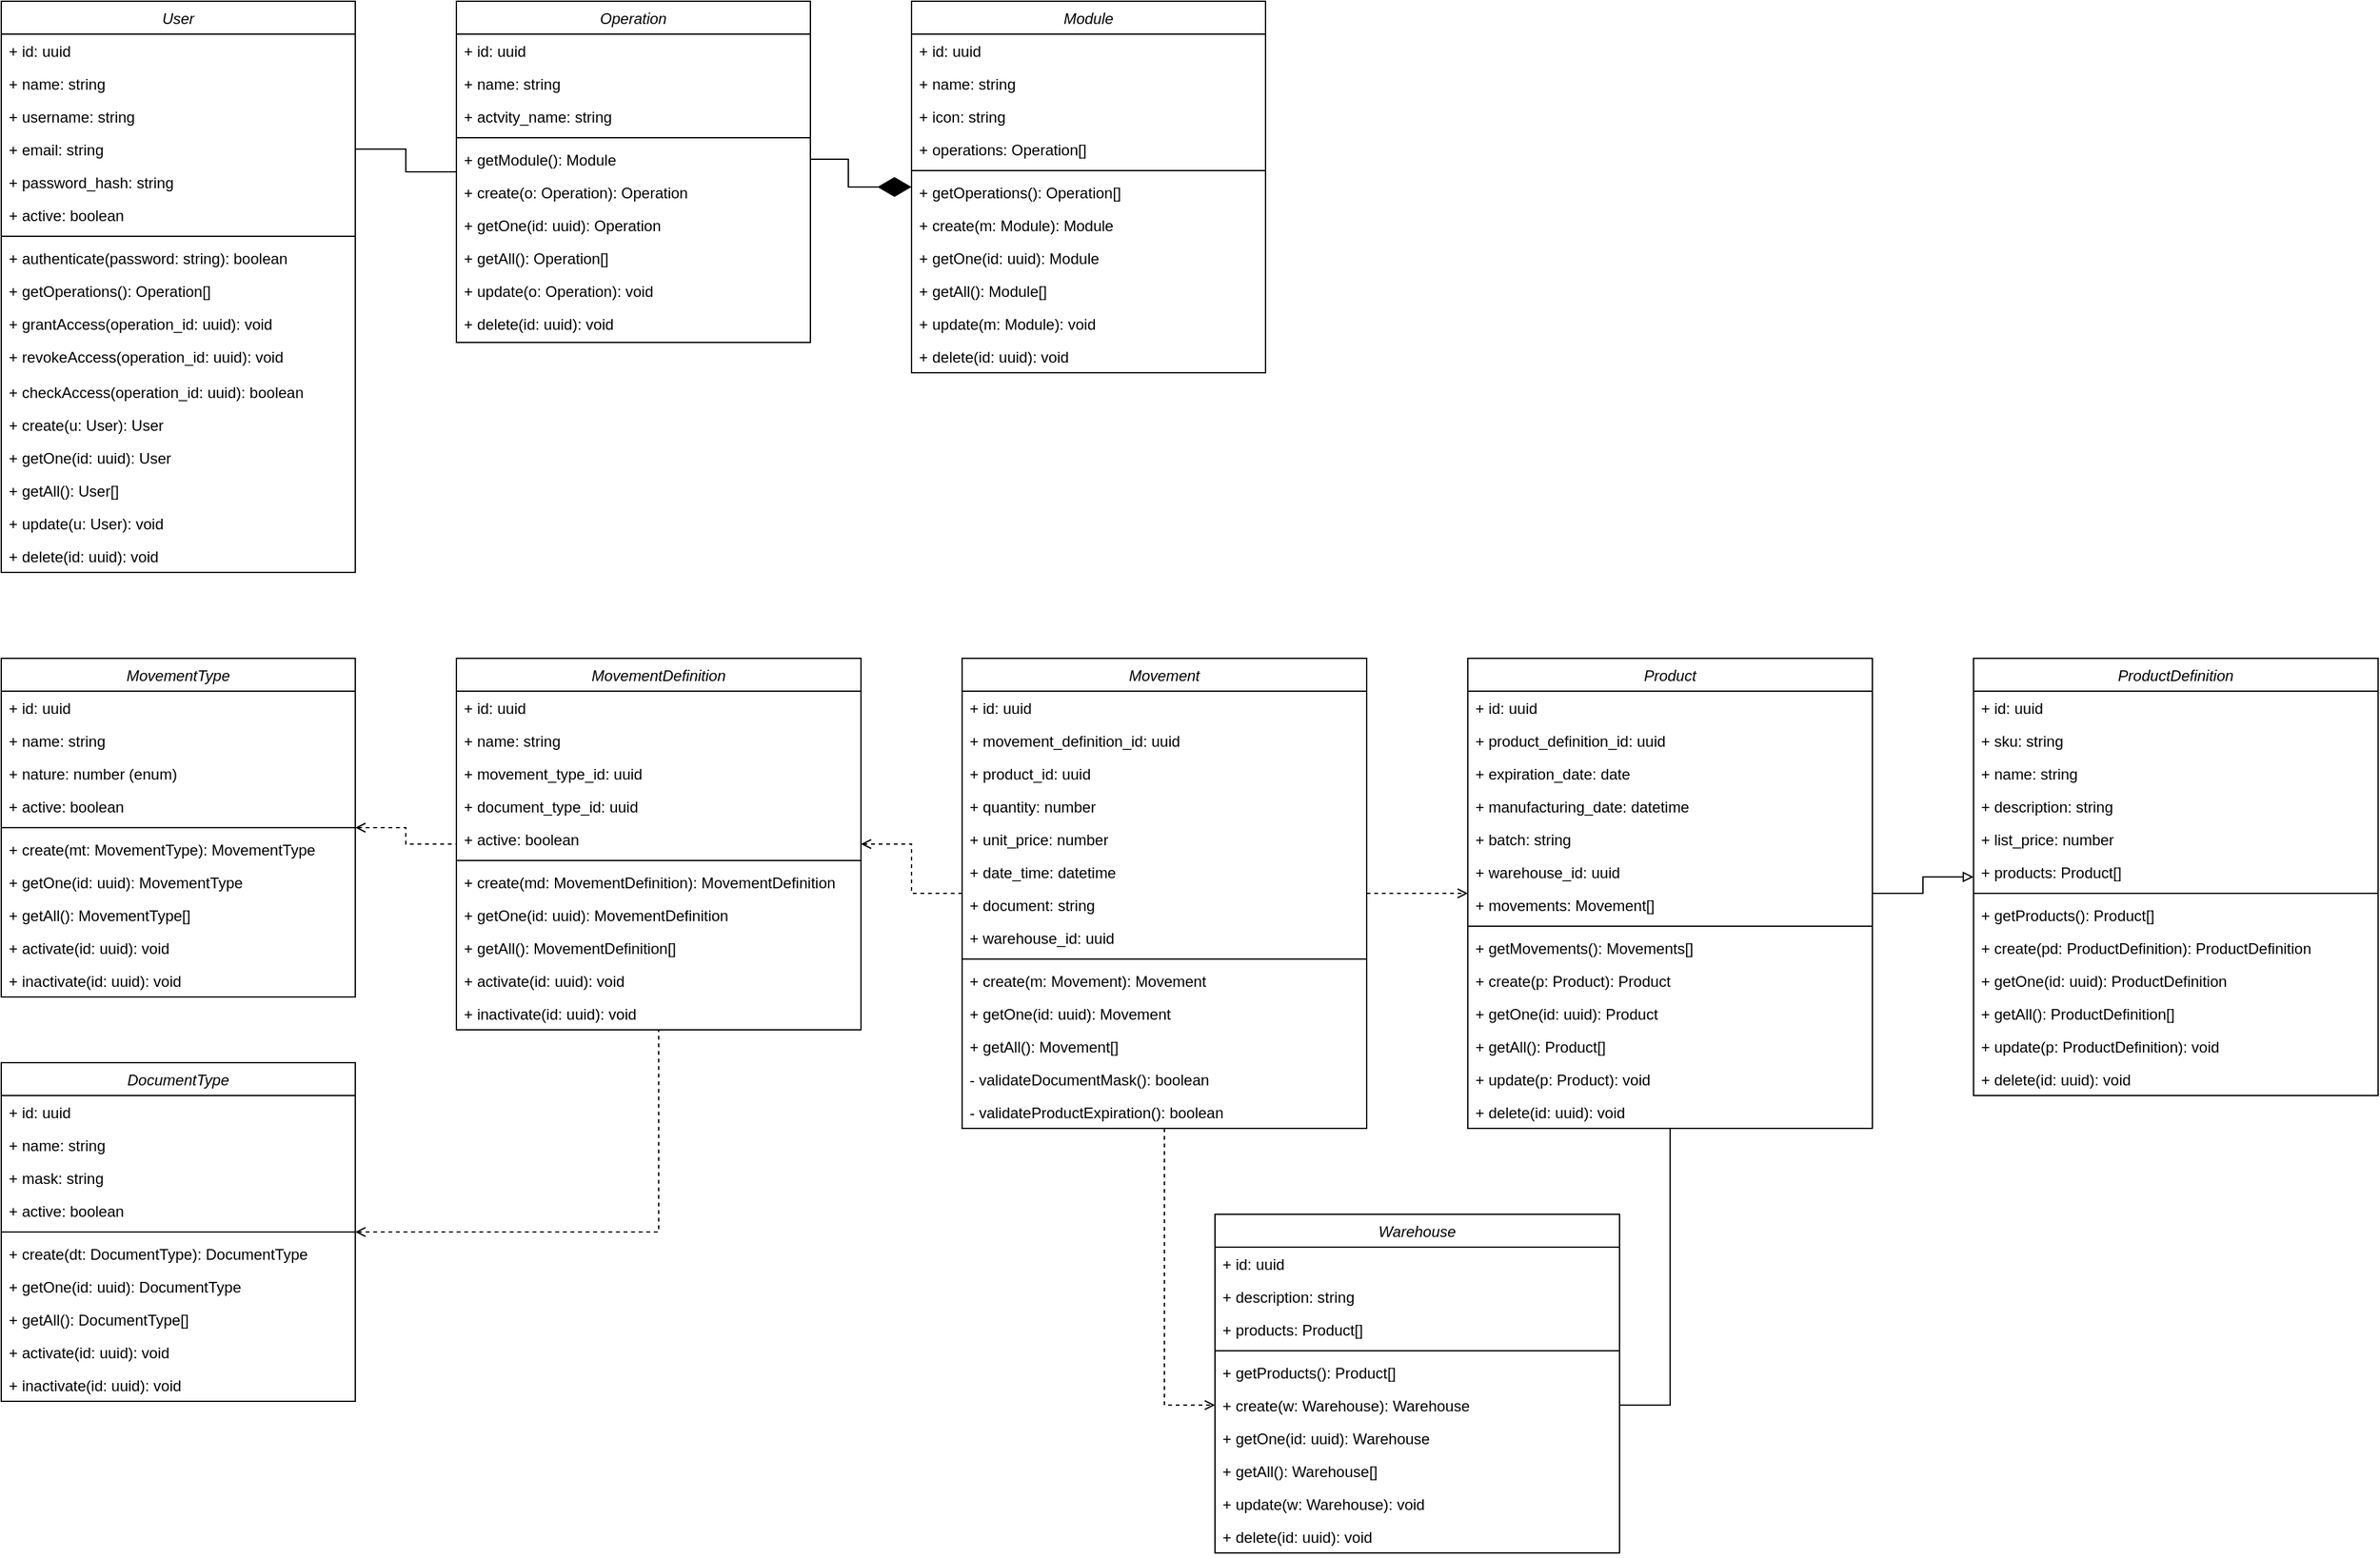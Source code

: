 <mxfile version="16.5.1" type="device"><diagram id="C5RBs43oDa-KdzZeNtuy" name="Page-1"><mxGraphModel dx="2031" dy="1236" grid="1" gridSize="10" guides="1" tooltips="1" connect="1" arrows="1" fold="1" page="1" pageScale="1" pageWidth="827" pageHeight="1169" math="0" shadow="0"><root><mxCell id="WIyWlLk6GJQsqaUBKTNV-0"/><mxCell id="WIyWlLk6GJQsqaUBKTNV-1" parent="WIyWlLk6GJQsqaUBKTNV-0"/><mxCell id="eVnwcQmg8CKStFdobp70-0" value="User" style="swimlane;fontStyle=2;align=center;verticalAlign=top;childLayout=stackLayout;horizontal=1;startSize=26;horizontalStack=0;resizeParent=1;resizeLast=0;collapsible=1;marginBottom=0;rounded=0;shadow=0;strokeWidth=1;" parent="WIyWlLk6GJQsqaUBKTNV-1" vertex="1"><mxGeometry x="40" y="40" width="280" height="452" as="geometry"><mxRectangle x="230" y="140" width="160" height="26" as="alternateBounds"/></mxGeometry></mxCell><mxCell id="eVnwcQmg8CKStFdobp70-1" value="+ id: uuid" style="text;align=left;verticalAlign=top;spacingLeft=4;spacingRight=4;overflow=hidden;rotatable=0;points=[[0,0.5],[1,0.5]];portConstraint=eastwest;" parent="eVnwcQmg8CKStFdobp70-0" vertex="1"><mxGeometry y="26" width="280" height="26" as="geometry"/></mxCell><mxCell id="eVnwcQmg8CKStFdobp70-2" value="+ name: string" style="text;align=left;verticalAlign=top;spacingLeft=4;spacingRight=4;overflow=hidden;rotatable=0;points=[[0,0.5],[1,0.5]];portConstraint=eastwest;rounded=0;shadow=0;html=0;" parent="eVnwcQmg8CKStFdobp70-0" vertex="1"><mxGeometry y="52" width="280" height="26" as="geometry"/></mxCell><mxCell id="eVnwcQmg8CKStFdobp70-3" value="+ username: string" style="text;align=left;verticalAlign=top;spacingLeft=4;spacingRight=4;overflow=hidden;rotatable=0;points=[[0,0.5],[1,0.5]];portConstraint=eastwest;rounded=0;shadow=0;html=0;" parent="eVnwcQmg8CKStFdobp70-0" vertex="1"><mxGeometry y="78" width="280" height="26" as="geometry"/></mxCell><mxCell id="eVnwcQmg8CKStFdobp70-6" value="+ email: string" style="text;align=left;verticalAlign=top;spacingLeft=4;spacingRight=4;overflow=hidden;rotatable=0;points=[[0,0.5],[1,0.5]];portConstraint=eastwest;rounded=0;shadow=0;html=0;" parent="eVnwcQmg8CKStFdobp70-0" vertex="1"><mxGeometry y="104" width="280" height="26" as="geometry"/></mxCell><mxCell id="eVnwcQmg8CKStFdobp70-7" value="+ password_hash: string" style="text;align=left;verticalAlign=top;spacingLeft=4;spacingRight=4;overflow=hidden;rotatable=0;points=[[0,0.5],[1,0.5]];portConstraint=eastwest;rounded=0;shadow=0;html=0;" parent="eVnwcQmg8CKStFdobp70-0" vertex="1"><mxGeometry y="130" width="280" height="26" as="geometry"/></mxCell><mxCell id="eVnwcQmg8CKStFdobp70-8" value="+ active: boolean" style="text;align=left;verticalAlign=top;spacingLeft=4;spacingRight=4;overflow=hidden;rotatable=0;points=[[0,0.5],[1,0.5]];portConstraint=eastwest;rounded=0;shadow=0;html=0;" parent="eVnwcQmg8CKStFdobp70-0" vertex="1"><mxGeometry y="156" width="280" height="26" as="geometry"/></mxCell><mxCell id="eVnwcQmg8CKStFdobp70-4" value="" style="line;html=1;strokeWidth=1;align=left;verticalAlign=middle;spacingTop=-1;spacingLeft=3;spacingRight=3;rotatable=0;labelPosition=right;points=[];portConstraint=eastwest;" parent="eVnwcQmg8CKStFdobp70-0" vertex="1"><mxGeometry y="182" width="280" height="8" as="geometry"/></mxCell><mxCell id="eVnwcQmg8CKStFdobp70-5" value="+ authenticate(password: string): boolean" style="text;align=left;verticalAlign=top;spacingLeft=4;spacingRight=4;overflow=hidden;rotatable=0;points=[[0,0.5],[1,0.5]];portConstraint=eastwest;" parent="eVnwcQmg8CKStFdobp70-0" vertex="1"><mxGeometry y="190" width="280" height="26" as="geometry"/></mxCell><mxCell id="eVnwcQmg8CKStFdobp70-30" value="+ getOperations(): Operation[]" style="text;align=left;verticalAlign=top;spacingLeft=4;spacingRight=4;overflow=hidden;rotatable=0;points=[[0,0.5],[1,0.5]];portConstraint=eastwest;" parent="eVnwcQmg8CKStFdobp70-0" vertex="1"><mxGeometry y="216" width="280" height="26" as="geometry"/></mxCell><mxCell id="eVnwcQmg8CKStFdobp70-31" value="+ grantAccess(operation_id: uuid): void" style="text;align=left;verticalAlign=top;spacingLeft=4;spacingRight=4;overflow=hidden;rotatable=0;points=[[0,0.5],[1,0.5]];portConstraint=eastwest;" parent="eVnwcQmg8CKStFdobp70-0" vertex="1"><mxGeometry y="242" width="280" height="26" as="geometry"/></mxCell><mxCell id="eVnwcQmg8CKStFdobp70-32" value="+ revokeAccess(operation_id: uuid): void" style="text;align=left;verticalAlign=top;spacingLeft=4;spacingRight=4;overflow=hidden;rotatable=0;points=[[0,0.5],[1,0.5]];portConstraint=eastwest;" parent="eVnwcQmg8CKStFdobp70-0" vertex="1"><mxGeometry y="268" width="280" height="28" as="geometry"/></mxCell><mxCell id="eVnwcQmg8CKStFdobp70-33" value="+ checkAccess(operation_id: uuid): boolean" style="text;align=left;verticalAlign=top;spacingLeft=4;spacingRight=4;overflow=hidden;rotatable=0;points=[[0,0.5],[1,0.5]];portConstraint=eastwest;" parent="eVnwcQmg8CKStFdobp70-0" vertex="1"><mxGeometry y="296" width="280" height="26" as="geometry"/></mxCell><mxCell id="eVnwcQmg8CKStFdobp70-34" value="+ create(u: User): User" style="text;align=left;verticalAlign=top;spacingLeft=4;spacingRight=4;overflow=hidden;rotatable=0;points=[[0,0.5],[1,0.5]];portConstraint=eastwest;" parent="eVnwcQmg8CKStFdobp70-0" vertex="1"><mxGeometry y="322" width="280" height="26" as="geometry"/></mxCell><mxCell id="eVnwcQmg8CKStFdobp70-35" value="+ getOne(id: uuid): User" style="text;align=left;verticalAlign=top;spacingLeft=4;spacingRight=4;overflow=hidden;rotatable=0;points=[[0,0.5],[1,0.5]];portConstraint=eastwest;" parent="eVnwcQmg8CKStFdobp70-0" vertex="1"><mxGeometry y="348" width="280" height="26" as="geometry"/></mxCell><mxCell id="eVnwcQmg8CKStFdobp70-36" value="+ getAll(): User[]" style="text;align=left;verticalAlign=top;spacingLeft=4;spacingRight=4;overflow=hidden;rotatable=0;points=[[0,0.5],[1,0.5]];portConstraint=eastwest;" parent="eVnwcQmg8CKStFdobp70-0" vertex="1"><mxGeometry y="374" width="280" height="26" as="geometry"/></mxCell><mxCell id="eVnwcQmg8CKStFdobp70-38" value="+ update(u: User): void" style="text;align=left;verticalAlign=top;spacingLeft=4;spacingRight=4;overflow=hidden;rotatable=0;points=[[0,0.5],[1,0.5]];portConstraint=eastwest;" parent="eVnwcQmg8CKStFdobp70-0" vertex="1"><mxGeometry y="400" width="280" height="26" as="geometry"/></mxCell><mxCell id="eVnwcQmg8CKStFdobp70-37" value="+ delete(id: uuid): void" style="text;align=left;verticalAlign=top;spacingLeft=4;spacingRight=4;overflow=hidden;rotatable=0;points=[[0,0.5],[1,0.5]];portConstraint=eastwest;" parent="eVnwcQmg8CKStFdobp70-0" vertex="1"><mxGeometry y="426" width="280" height="26" as="geometry"/></mxCell><mxCell id="eVnwcQmg8CKStFdobp70-9" value="Module" style="swimlane;fontStyle=2;align=center;verticalAlign=top;childLayout=stackLayout;horizontal=1;startSize=26;horizontalStack=0;resizeParent=1;resizeLast=0;collapsible=1;marginBottom=0;rounded=0;shadow=0;strokeWidth=1;" parent="WIyWlLk6GJQsqaUBKTNV-1" vertex="1"><mxGeometry x="760" y="40" width="280" height="294" as="geometry"><mxRectangle x="230" y="140" width="160" height="26" as="alternateBounds"/></mxGeometry></mxCell><mxCell id="eVnwcQmg8CKStFdobp70-10" value="+ id: uuid" style="text;align=left;verticalAlign=top;spacingLeft=4;spacingRight=4;overflow=hidden;rotatable=0;points=[[0,0.5],[1,0.5]];portConstraint=eastwest;" parent="eVnwcQmg8CKStFdobp70-9" vertex="1"><mxGeometry y="26" width="280" height="26" as="geometry"/></mxCell><mxCell id="eVnwcQmg8CKStFdobp70-11" value="+ name: string" style="text;align=left;verticalAlign=top;spacingLeft=4;spacingRight=4;overflow=hidden;rotatable=0;points=[[0,0.5],[1,0.5]];portConstraint=eastwest;rounded=0;shadow=0;html=0;" parent="eVnwcQmg8CKStFdobp70-9" vertex="1"><mxGeometry y="52" width="280" height="26" as="geometry"/></mxCell><mxCell id="eVnwcQmg8CKStFdobp70-12" value="+ icon: string" style="text;align=left;verticalAlign=top;spacingLeft=4;spacingRight=4;overflow=hidden;rotatable=0;points=[[0,0.5],[1,0.5]];portConstraint=eastwest;rounded=0;shadow=0;html=0;" parent="eVnwcQmg8CKStFdobp70-9" vertex="1"><mxGeometry y="78" width="280" height="26" as="geometry"/></mxCell><mxCell id="sJ86Os1QPiLeicJI-F6V-0" value="+ operations: Operation[]" style="text;align=left;verticalAlign=top;spacingLeft=4;spacingRight=4;overflow=hidden;rotatable=0;points=[[0,0.5],[1,0.5]];portConstraint=eastwest;rounded=0;shadow=0;html=0;" parent="eVnwcQmg8CKStFdobp70-9" vertex="1"><mxGeometry y="104" width="280" height="26" as="geometry"/></mxCell><mxCell id="eVnwcQmg8CKStFdobp70-16" value="" style="line;html=1;strokeWidth=1;align=left;verticalAlign=middle;spacingTop=-1;spacingLeft=3;spacingRight=3;rotatable=0;labelPosition=right;points=[];portConstraint=eastwest;" parent="eVnwcQmg8CKStFdobp70-9" vertex="1"><mxGeometry y="130" width="280" height="8" as="geometry"/></mxCell><mxCell id="eVnwcQmg8CKStFdobp70-17" value="+ getOperations(): Operation[]" style="text;align=left;verticalAlign=top;spacingLeft=4;spacingRight=4;overflow=hidden;rotatable=0;points=[[0,0.5],[1,0.5]];portConstraint=eastwest;" parent="eVnwcQmg8CKStFdobp70-9" vertex="1"><mxGeometry y="138" width="280" height="26" as="geometry"/></mxCell><mxCell id="eVnwcQmg8CKStFdobp70-44" value="+ create(m: Module): Module" style="text;align=left;verticalAlign=top;spacingLeft=4;spacingRight=4;overflow=hidden;rotatable=0;points=[[0,0.5],[1,0.5]];portConstraint=eastwest;" parent="eVnwcQmg8CKStFdobp70-9" vertex="1"><mxGeometry y="164" width="280" height="26" as="geometry"/></mxCell><mxCell id="eVnwcQmg8CKStFdobp70-46" value="+ getOne(id: uuid): Module" style="text;align=left;verticalAlign=top;spacingLeft=4;spacingRight=4;overflow=hidden;rotatable=0;points=[[0,0.5],[1,0.5]];portConstraint=eastwest;" parent="eVnwcQmg8CKStFdobp70-9" vertex="1"><mxGeometry y="190" width="280" height="26" as="geometry"/></mxCell><mxCell id="eVnwcQmg8CKStFdobp70-45" value="+ getAll(): Module[]" style="text;align=left;verticalAlign=top;spacingLeft=4;spacingRight=4;overflow=hidden;rotatable=0;points=[[0,0.5],[1,0.5]];portConstraint=eastwest;" parent="eVnwcQmg8CKStFdobp70-9" vertex="1"><mxGeometry y="216" width="280" height="26" as="geometry"/></mxCell><mxCell id="eVnwcQmg8CKStFdobp70-47" value="+ update(m: Module): void" style="text;align=left;verticalAlign=top;spacingLeft=4;spacingRight=4;overflow=hidden;rotatable=0;points=[[0,0.5],[1,0.5]];portConstraint=eastwest;" parent="eVnwcQmg8CKStFdobp70-9" vertex="1"><mxGeometry y="242" width="280" height="26" as="geometry"/></mxCell><mxCell id="eVnwcQmg8CKStFdobp70-48" value="+ delete(id: uuid): void" style="text;align=left;verticalAlign=top;spacingLeft=4;spacingRight=4;overflow=hidden;rotatable=0;points=[[0,0.5],[1,0.5]];portConstraint=eastwest;" parent="eVnwcQmg8CKStFdobp70-9" vertex="1"><mxGeometry y="268" width="280" height="26" as="geometry"/></mxCell><mxCell id="eVnwcQmg8CKStFdobp70-18" value="Operation" style="swimlane;fontStyle=2;align=center;verticalAlign=top;childLayout=stackLayout;horizontal=1;startSize=26;horizontalStack=0;resizeParent=1;resizeLast=0;collapsible=1;marginBottom=0;rounded=0;shadow=0;strokeWidth=1;" parent="WIyWlLk6GJQsqaUBKTNV-1" vertex="1"><mxGeometry x="400" y="40" width="280" height="270" as="geometry"><mxRectangle x="230" y="140" width="160" height="26" as="alternateBounds"/></mxGeometry></mxCell><mxCell id="eVnwcQmg8CKStFdobp70-19" value="+ id: uuid" style="text;align=left;verticalAlign=top;spacingLeft=4;spacingRight=4;overflow=hidden;rotatable=0;points=[[0,0.5],[1,0.5]];portConstraint=eastwest;" parent="eVnwcQmg8CKStFdobp70-18" vertex="1"><mxGeometry y="26" width="280" height="26" as="geometry"/></mxCell><mxCell id="eVnwcQmg8CKStFdobp70-20" value="+ name: string" style="text;align=left;verticalAlign=top;spacingLeft=4;spacingRight=4;overflow=hidden;rotatable=0;points=[[0,0.5],[1,0.5]];portConstraint=eastwest;rounded=0;shadow=0;html=0;" parent="eVnwcQmg8CKStFdobp70-18" vertex="1"><mxGeometry y="52" width="280" height="26" as="geometry"/></mxCell><mxCell id="eVnwcQmg8CKStFdobp70-21" value="+ actvity_name: string" style="text;align=left;verticalAlign=top;spacingLeft=4;spacingRight=4;overflow=hidden;rotatable=0;points=[[0,0.5],[1,0.5]];portConstraint=eastwest;rounded=0;shadow=0;html=0;" parent="eVnwcQmg8CKStFdobp70-18" vertex="1"><mxGeometry y="78" width="280" height="26" as="geometry"/></mxCell><mxCell id="eVnwcQmg8CKStFdobp70-25" value="" style="line;html=1;strokeWidth=1;align=left;verticalAlign=middle;spacingTop=-1;spacingLeft=3;spacingRight=3;rotatable=0;labelPosition=right;points=[];portConstraint=eastwest;" parent="eVnwcQmg8CKStFdobp70-18" vertex="1"><mxGeometry y="104" width="280" height="8" as="geometry"/></mxCell><mxCell id="eVnwcQmg8CKStFdobp70-26" value="+ getModule(): Module" style="text;align=left;verticalAlign=top;spacingLeft=4;spacingRight=4;overflow=hidden;rotatable=0;points=[[0,0.5],[1,0.5]];portConstraint=eastwest;" parent="eVnwcQmg8CKStFdobp70-18" vertex="1"><mxGeometry y="112" width="280" height="26" as="geometry"/></mxCell><mxCell id="eVnwcQmg8CKStFdobp70-39" value="+ create(o: Operation): Operation" style="text;align=left;verticalAlign=top;spacingLeft=4;spacingRight=4;overflow=hidden;rotatable=0;points=[[0,0.5],[1,0.5]];portConstraint=eastwest;" parent="eVnwcQmg8CKStFdobp70-18" vertex="1"><mxGeometry y="138" width="280" height="26" as="geometry"/></mxCell><mxCell id="eVnwcQmg8CKStFdobp70-40" value="+ getOne(id: uuid): Operation" style="text;align=left;verticalAlign=top;spacingLeft=4;spacingRight=4;overflow=hidden;rotatable=0;points=[[0,0.5],[1,0.5]];portConstraint=eastwest;" parent="eVnwcQmg8CKStFdobp70-18" vertex="1"><mxGeometry y="164" width="280" height="26" as="geometry"/></mxCell><mxCell id="eVnwcQmg8CKStFdobp70-41" value="+ getAll(): Operation[]" style="text;align=left;verticalAlign=top;spacingLeft=4;spacingRight=4;overflow=hidden;rotatable=0;points=[[0,0.5],[1,0.5]];portConstraint=eastwest;" parent="eVnwcQmg8CKStFdobp70-18" vertex="1"><mxGeometry y="190" width="280" height="26" as="geometry"/></mxCell><mxCell id="eVnwcQmg8CKStFdobp70-42" value="+ update(o: Operation): void" style="text;align=left;verticalAlign=top;spacingLeft=4;spacingRight=4;overflow=hidden;rotatable=0;points=[[0,0.5],[1,0.5]];portConstraint=eastwest;" parent="eVnwcQmg8CKStFdobp70-18" vertex="1"><mxGeometry y="216" width="280" height="26" as="geometry"/></mxCell><mxCell id="eVnwcQmg8CKStFdobp70-43" value="+ delete(id: uuid): void" style="text;align=left;verticalAlign=top;spacingLeft=4;spacingRight=4;overflow=hidden;rotatable=0;points=[[0,0.5],[1,0.5]];portConstraint=eastwest;" parent="eVnwcQmg8CKStFdobp70-18" vertex="1"><mxGeometry y="242" width="280" height="26" as="geometry"/></mxCell><mxCell id="eVnwcQmg8CKStFdobp70-28" style="edgeStyle=orthogonalEdgeStyle;rounded=0;orthogonalLoop=1;jettySize=auto;html=1;startSize=16;endArrow=none;endFill=0;endSize=12;" parent="WIyWlLk6GJQsqaUBKTNV-1" source="eVnwcQmg8CKStFdobp70-6" target="eVnwcQmg8CKStFdobp70-18" edge="1"><mxGeometry relative="1" as="geometry"/></mxCell><mxCell id="eVnwcQmg8CKStFdobp70-29" style="edgeStyle=orthogonalEdgeStyle;rounded=0;orthogonalLoop=1;jettySize=auto;html=1;startArrow=none;startFill=0;endArrow=diamondThin;endFill=1;endSize=24;startSize=24;" parent="WIyWlLk6GJQsqaUBKTNV-1" source="eVnwcQmg8CKStFdobp70-26" target="eVnwcQmg8CKStFdobp70-9" edge="1"><mxGeometry relative="1" as="geometry"/></mxCell><mxCell id="NPcQ9e9V92Ppe3_b0Xte-87" style="edgeStyle=orthogonalEdgeStyle;rounded=0;orthogonalLoop=1;jettySize=auto;html=1;startArrow=open;startFill=0;endArrow=none;endFill=0;dashed=1;" parent="WIyWlLk6GJQsqaUBKTNV-1" source="NPcQ9e9V92Ppe3_b0Xte-0" target="NPcQ9e9V92Ppe3_b0Xte-28" edge="1"><mxGeometry relative="1" as="geometry"/></mxCell><mxCell id="NPcQ9e9V92Ppe3_b0Xte-0" value="MovementType" style="swimlane;fontStyle=2;align=center;verticalAlign=top;childLayout=stackLayout;horizontal=1;startSize=26;horizontalStack=0;resizeParent=1;resizeLast=0;collapsible=1;marginBottom=0;rounded=0;shadow=0;strokeWidth=1;" parent="WIyWlLk6GJQsqaUBKTNV-1" vertex="1"><mxGeometry x="40" y="560" width="280" height="268" as="geometry"><mxRectangle x="230" y="140" width="160" height="26" as="alternateBounds"/></mxGeometry></mxCell><mxCell id="NPcQ9e9V92Ppe3_b0Xte-1" value="+ id: uuid" style="text;align=left;verticalAlign=top;spacingLeft=4;spacingRight=4;overflow=hidden;rotatable=0;points=[[0,0.5],[1,0.5]];portConstraint=eastwest;" parent="NPcQ9e9V92Ppe3_b0Xte-0" vertex="1"><mxGeometry y="26" width="280" height="26" as="geometry"/></mxCell><mxCell id="NPcQ9e9V92Ppe3_b0Xte-2" value="+ name: string" style="text;align=left;verticalAlign=top;spacingLeft=4;spacingRight=4;overflow=hidden;rotatable=0;points=[[0,0.5],[1,0.5]];portConstraint=eastwest;rounded=0;shadow=0;html=0;" parent="NPcQ9e9V92Ppe3_b0Xte-0" vertex="1"><mxGeometry y="52" width="280" height="26" as="geometry"/></mxCell><mxCell id="NPcQ9e9V92Ppe3_b0Xte-3" value="+ nature: number (enum)" style="text;align=left;verticalAlign=top;spacingLeft=4;spacingRight=4;overflow=hidden;rotatable=0;points=[[0,0.5],[1,0.5]];portConstraint=eastwest;rounded=0;shadow=0;html=0;" parent="NPcQ9e9V92Ppe3_b0Xte-0" vertex="1"><mxGeometry y="78" width="280" height="26" as="geometry"/></mxCell><mxCell id="NPcQ9e9V92Ppe3_b0Xte-50" value="+ active: boolean" style="text;align=left;verticalAlign=top;spacingLeft=4;spacingRight=4;overflow=hidden;rotatable=0;points=[[0,0.5],[1,0.5]];portConstraint=eastwest;rounded=0;shadow=0;html=0;" parent="NPcQ9e9V92Ppe3_b0Xte-0" vertex="1"><mxGeometry y="104" width="280" height="26" as="geometry"/></mxCell><mxCell id="NPcQ9e9V92Ppe3_b0Xte-7" value="" style="line;html=1;strokeWidth=1;align=left;verticalAlign=middle;spacingTop=-1;spacingLeft=3;spacingRight=3;rotatable=0;labelPosition=right;points=[];portConstraint=eastwest;" parent="NPcQ9e9V92Ppe3_b0Xte-0" vertex="1"><mxGeometry y="130" width="280" height="8" as="geometry"/></mxCell><mxCell id="NPcQ9e9V92Ppe3_b0Xte-13" value="+ create(mt: MovementType): MovementType" style="text;align=left;verticalAlign=top;spacingLeft=4;spacingRight=4;overflow=hidden;rotatable=0;points=[[0,0.5],[1,0.5]];portConstraint=eastwest;" parent="NPcQ9e9V92Ppe3_b0Xte-0" vertex="1"><mxGeometry y="138" width="280" height="26" as="geometry"/></mxCell><mxCell id="NPcQ9e9V92Ppe3_b0Xte-14" value="+ getOne(id: uuid): MovementType" style="text;align=left;verticalAlign=top;spacingLeft=4;spacingRight=4;overflow=hidden;rotatable=0;points=[[0,0.5],[1,0.5]];portConstraint=eastwest;" parent="NPcQ9e9V92Ppe3_b0Xte-0" vertex="1"><mxGeometry y="164" width="280" height="26" as="geometry"/></mxCell><mxCell id="NPcQ9e9V92Ppe3_b0Xte-15" value="+ getAll(): MovementType[]" style="text;align=left;verticalAlign=top;spacingLeft=4;spacingRight=4;overflow=hidden;rotatable=0;points=[[0,0.5],[1,0.5]];portConstraint=eastwest;" parent="NPcQ9e9V92Ppe3_b0Xte-0" vertex="1"><mxGeometry y="190" width="280" height="26" as="geometry"/></mxCell><mxCell id="NPcQ9e9V92Ppe3_b0Xte-16" value="+ activate(id: uuid): void" style="text;align=left;verticalAlign=top;spacingLeft=4;spacingRight=4;overflow=hidden;rotatable=0;points=[[0,0.5],[1,0.5]];portConstraint=eastwest;" parent="NPcQ9e9V92Ppe3_b0Xte-0" vertex="1"><mxGeometry y="216" width="280" height="26" as="geometry"/></mxCell><mxCell id="NPcQ9e9V92Ppe3_b0Xte-17" value="+ inactivate(id: uuid): void" style="text;align=left;verticalAlign=top;spacingLeft=4;spacingRight=4;overflow=hidden;rotatable=0;points=[[0,0.5],[1,0.5]];portConstraint=eastwest;" parent="NPcQ9e9V92Ppe3_b0Xte-0" vertex="1"><mxGeometry y="242" width="280" height="26" as="geometry"/></mxCell><mxCell id="NPcQ9e9V92Ppe3_b0Xte-88" style="edgeStyle=orthogonalEdgeStyle;rounded=0;orthogonalLoop=1;jettySize=auto;html=1;startArrow=open;startFill=0;endArrow=none;endFill=0;dashed=1;" parent="WIyWlLk6GJQsqaUBKTNV-1" source="NPcQ9e9V92Ppe3_b0Xte-18" target="NPcQ9e9V92Ppe3_b0Xte-28" edge="1"><mxGeometry relative="1" as="geometry"/></mxCell><mxCell id="NPcQ9e9V92Ppe3_b0Xte-18" value="DocumentType" style="swimlane;fontStyle=2;align=center;verticalAlign=top;childLayout=stackLayout;horizontal=1;startSize=26;horizontalStack=0;resizeParent=1;resizeLast=0;collapsible=1;marginBottom=0;rounded=0;shadow=0;strokeWidth=1;" parent="WIyWlLk6GJQsqaUBKTNV-1" vertex="1"><mxGeometry x="40" y="880" width="280" height="268" as="geometry"><mxRectangle x="230" y="140" width="160" height="26" as="alternateBounds"/></mxGeometry></mxCell><mxCell id="NPcQ9e9V92Ppe3_b0Xte-19" value="+ id: uuid" style="text;align=left;verticalAlign=top;spacingLeft=4;spacingRight=4;overflow=hidden;rotatable=0;points=[[0,0.5],[1,0.5]];portConstraint=eastwest;" parent="NPcQ9e9V92Ppe3_b0Xte-18" vertex="1"><mxGeometry y="26" width="280" height="26" as="geometry"/></mxCell><mxCell id="NPcQ9e9V92Ppe3_b0Xte-20" value="+ name: string" style="text;align=left;verticalAlign=top;spacingLeft=4;spacingRight=4;overflow=hidden;rotatable=0;points=[[0,0.5],[1,0.5]];portConstraint=eastwest;rounded=0;shadow=0;html=0;" parent="NPcQ9e9V92Ppe3_b0Xte-18" vertex="1"><mxGeometry y="52" width="280" height="26" as="geometry"/></mxCell><mxCell id="NPcQ9e9V92Ppe3_b0Xte-21" value="+ mask: string" style="text;align=left;verticalAlign=top;spacingLeft=4;spacingRight=4;overflow=hidden;rotatable=0;points=[[0,0.5],[1,0.5]];portConstraint=eastwest;rounded=0;shadow=0;html=0;" parent="NPcQ9e9V92Ppe3_b0Xte-18" vertex="1"><mxGeometry y="78" width="280" height="26" as="geometry"/></mxCell><mxCell id="NPcQ9e9V92Ppe3_b0Xte-53" value="+ active: boolean" style="text;align=left;verticalAlign=top;spacingLeft=4;spacingRight=4;overflow=hidden;rotatable=0;points=[[0,0.5],[1,0.5]];portConstraint=eastwest;rounded=0;shadow=0;html=0;" parent="NPcQ9e9V92Ppe3_b0Xte-18" vertex="1"><mxGeometry y="104" width="280" height="26" as="geometry"/></mxCell><mxCell id="NPcQ9e9V92Ppe3_b0Xte-22" value="" style="line;html=1;strokeWidth=1;align=left;verticalAlign=middle;spacingTop=-1;spacingLeft=3;spacingRight=3;rotatable=0;labelPosition=right;points=[];portConstraint=eastwest;" parent="NPcQ9e9V92Ppe3_b0Xte-18" vertex="1"><mxGeometry y="130" width="280" height="8" as="geometry"/></mxCell><mxCell id="NPcQ9e9V92Ppe3_b0Xte-23" value="+ create(dt: DocumentType): DocumentType" style="text;align=left;verticalAlign=top;spacingLeft=4;spacingRight=4;overflow=hidden;rotatable=0;points=[[0,0.5],[1,0.5]];portConstraint=eastwest;" parent="NPcQ9e9V92Ppe3_b0Xte-18" vertex="1"><mxGeometry y="138" width="280" height="26" as="geometry"/></mxCell><mxCell id="NPcQ9e9V92Ppe3_b0Xte-24" value="+ getOne(id: uuid): DocumentType" style="text;align=left;verticalAlign=top;spacingLeft=4;spacingRight=4;overflow=hidden;rotatable=0;points=[[0,0.5],[1,0.5]];portConstraint=eastwest;" parent="NPcQ9e9V92Ppe3_b0Xte-18" vertex="1"><mxGeometry y="164" width="280" height="26" as="geometry"/></mxCell><mxCell id="NPcQ9e9V92Ppe3_b0Xte-25" value="+ getAll(): DocumentType[]" style="text;align=left;verticalAlign=top;spacingLeft=4;spacingRight=4;overflow=hidden;rotatable=0;points=[[0,0.5],[1,0.5]];portConstraint=eastwest;" parent="NPcQ9e9V92Ppe3_b0Xte-18" vertex="1"><mxGeometry y="190" width="280" height="26" as="geometry"/></mxCell><mxCell id="NPcQ9e9V92Ppe3_b0Xte-51" value="+ activate(id: uuid): void" style="text;align=left;verticalAlign=top;spacingLeft=4;spacingRight=4;overflow=hidden;rotatable=0;points=[[0,0.5],[1,0.5]];portConstraint=eastwest;" parent="NPcQ9e9V92Ppe3_b0Xte-18" vertex="1"><mxGeometry y="216" width="280" height="26" as="geometry"/></mxCell><mxCell id="NPcQ9e9V92Ppe3_b0Xte-52" value="+ inactivate(id: uuid): void" style="text;align=left;verticalAlign=top;spacingLeft=4;spacingRight=4;overflow=hidden;rotatable=0;points=[[0,0.5],[1,0.5]];portConstraint=eastwest;" parent="NPcQ9e9V92Ppe3_b0Xte-18" vertex="1"><mxGeometry y="242" width="280" height="26" as="geometry"/></mxCell><mxCell id="NPcQ9e9V92Ppe3_b0Xte-28" value="MovementDefinition" style="swimlane;fontStyle=2;align=center;verticalAlign=top;childLayout=stackLayout;horizontal=1;startSize=26;horizontalStack=0;resizeParent=1;resizeLast=0;collapsible=1;marginBottom=0;rounded=0;shadow=0;strokeWidth=1;" parent="WIyWlLk6GJQsqaUBKTNV-1" vertex="1"><mxGeometry x="400" y="560" width="320" height="294" as="geometry"><mxRectangle x="230" y="140" width="160" height="26" as="alternateBounds"/></mxGeometry></mxCell><mxCell id="NPcQ9e9V92Ppe3_b0Xte-29" value="+ id: uuid" style="text;align=left;verticalAlign=top;spacingLeft=4;spacingRight=4;overflow=hidden;rotatable=0;points=[[0,0.5],[1,0.5]];portConstraint=eastwest;" parent="NPcQ9e9V92Ppe3_b0Xte-28" vertex="1"><mxGeometry y="26" width="320" height="26" as="geometry"/></mxCell><mxCell id="NPcQ9e9V92Ppe3_b0Xte-30" value="+ name: string" style="text;align=left;verticalAlign=top;spacingLeft=4;spacingRight=4;overflow=hidden;rotatable=0;points=[[0,0.5],[1,0.5]];portConstraint=eastwest;rounded=0;shadow=0;html=0;" parent="NPcQ9e9V92Ppe3_b0Xte-28" vertex="1"><mxGeometry y="52" width="320" height="26" as="geometry"/></mxCell><mxCell id="NPcQ9e9V92Ppe3_b0Xte-31" value="+ movement_type_id: uuid" style="text;align=left;verticalAlign=top;spacingLeft=4;spacingRight=4;overflow=hidden;rotatable=0;points=[[0,0.5],[1,0.5]];portConstraint=eastwest;rounded=0;shadow=0;html=0;" parent="NPcQ9e9V92Ppe3_b0Xte-28" vertex="1"><mxGeometry y="78" width="320" height="26" as="geometry"/></mxCell><mxCell id="NPcQ9e9V92Ppe3_b0Xte-38" value="+ document_type_id: uuid" style="text;align=left;verticalAlign=top;spacingLeft=4;spacingRight=4;overflow=hidden;rotatable=0;points=[[0,0.5],[1,0.5]];portConstraint=eastwest;rounded=0;shadow=0;html=0;" parent="NPcQ9e9V92Ppe3_b0Xte-28" vertex="1"><mxGeometry y="104" width="320" height="26" as="geometry"/></mxCell><mxCell id="NPcQ9e9V92Ppe3_b0Xte-54" value="+ active: boolean" style="text;align=left;verticalAlign=top;spacingLeft=4;spacingRight=4;overflow=hidden;rotatable=0;points=[[0,0.5],[1,0.5]];portConstraint=eastwest;rounded=0;shadow=0;html=0;" parent="NPcQ9e9V92Ppe3_b0Xte-28" vertex="1"><mxGeometry y="130" width="320" height="26" as="geometry"/></mxCell><mxCell id="NPcQ9e9V92Ppe3_b0Xte-32" value="" style="line;html=1;strokeWidth=1;align=left;verticalAlign=middle;spacingTop=-1;spacingLeft=3;spacingRight=3;rotatable=0;labelPosition=right;points=[];portConstraint=eastwest;" parent="NPcQ9e9V92Ppe3_b0Xte-28" vertex="1"><mxGeometry y="156" width="320" height="8" as="geometry"/></mxCell><mxCell id="NPcQ9e9V92Ppe3_b0Xte-33" value="+ create(md: MovementDefinition): MovementDefinition" style="text;align=left;verticalAlign=top;spacingLeft=4;spacingRight=4;overflow=hidden;rotatable=0;points=[[0,0.5],[1,0.5]];portConstraint=eastwest;" parent="NPcQ9e9V92Ppe3_b0Xte-28" vertex="1"><mxGeometry y="164" width="320" height="26" as="geometry"/></mxCell><mxCell id="NPcQ9e9V92Ppe3_b0Xte-34" value="+ getOne(id: uuid): MovementDefinition" style="text;align=left;verticalAlign=top;spacingLeft=4;spacingRight=4;overflow=hidden;rotatable=0;points=[[0,0.5],[1,0.5]];portConstraint=eastwest;" parent="NPcQ9e9V92Ppe3_b0Xte-28" vertex="1"><mxGeometry y="190" width="320" height="26" as="geometry"/></mxCell><mxCell id="NPcQ9e9V92Ppe3_b0Xte-35" value="+ getAll(): MovementDefinition[]" style="text;align=left;verticalAlign=top;spacingLeft=4;spacingRight=4;overflow=hidden;rotatable=0;points=[[0,0.5],[1,0.5]];portConstraint=eastwest;" parent="NPcQ9e9V92Ppe3_b0Xte-28" vertex="1"><mxGeometry y="216" width="320" height="26" as="geometry"/></mxCell><mxCell id="NPcQ9e9V92Ppe3_b0Xte-57" value="+ activate(id: uuid): void" style="text;align=left;verticalAlign=top;spacingLeft=4;spacingRight=4;overflow=hidden;rotatable=0;points=[[0,0.5],[1,0.5]];portConstraint=eastwest;" parent="NPcQ9e9V92Ppe3_b0Xte-28" vertex="1"><mxGeometry y="242" width="320" height="26" as="geometry"/></mxCell><mxCell id="NPcQ9e9V92Ppe3_b0Xte-58" value="+ inactivate(id: uuid): void" style="text;align=left;verticalAlign=top;spacingLeft=4;spacingRight=4;overflow=hidden;rotatable=0;points=[[0,0.5],[1,0.5]];portConstraint=eastwest;" parent="NPcQ9e9V92Ppe3_b0Xte-28" vertex="1"><mxGeometry y="268" width="320" height="26" as="geometry"/></mxCell><mxCell id="NPcQ9e9V92Ppe3_b0Xte-91" style="edgeStyle=orthogonalEdgeStyle;rounded=0;orthogonalLoop=1;jettySize=auto;html=1;dashed=1;startArrow=none;startFill=0;endArrow=open;endFill=0;" parent="WIyWlLk6GJQsqaUBKTNV-1" source="NPcQ9e9V92Ppe3_b0Xte-39" target="NPcQ9e9V92Ppe3_b0Xte-28" edge="1"><mxGeometry relative="1" as="geometry"/></mxCell><mxCell id="NPcQ9e9V92Ppe3_b0Xte-94" style="edgeStyle=orthogonalEdgeStyle;rounded=0;orthogonalLoop=1;jettySize=auto;html=1;startArrow=none;startFill=0;endArrow=open;endFill=0;dashed=1;" parent="WIyWlLk6GJQsqaUBKTNV-1" source="NPcQ9e9V92Ppe3_b0Xte-39" target="NPcQ9e9V92Ppe3_b0Xte-61" edge="1"><mxGeometry relative="1" as="geometry"/></mxCell><mxCell id="G13fFhEUdYD8vi9NWjx--15" style="edgeStyle=orthogonalEdgeStyle;rounded=0;orthogonalLoop=1;jettySize=auto;html=1;entryX=0;entryY=0.5;entryDx=0;entryDy=0;dashed=1;endArrow=open;endFill=0;" edge="1" parent="WIyWlLk6GJQsqaUBKTNV-1" source="NPcQ9e9V92Ppe3_b0Xte-39" target="G13fFhEUdYD8vi9NWjx--10"><mxGeometry relative="1" as="geometry"/></mxCell><mxCell id="NPcQ9e9V92Ppe3_b0Xte-39" value="Movement" style="swimlane;fontStyle=2;align=center;verticalAlign=top;childLayout=stackLayout;horizontal=1;startSize=26;horizontalStack=0;resizeParent=1;resizeLast=0;collapsible=1;marginBottom=0;rounded=0;shadow=0;strokeWidth=1;" parent="WIyWlLk6GJQsqaUBKTNV-1" vertex="1"><mxGeometry x="800" y="560" width="320" height="372" as="geometry"><mxRectangle x="230" y="140" width="160" height="26" as="alternateBounds"/></mxGeometry></mxCell><mxCell id="NPcQ9e9V92Ppe3_b0Xte-40" value="+ id: uuid" style="text;align=left;verticalAlign=top;spacingLeft=4;spacingRight=4;overflow=hidden;rotatable=0;points=[[0,0.5],[1,0.5]];portConstraint=eastwest;" parent="NPcQ9e9V92Ppe3_b0Xte-39" vertex="1"><mxGeometry y="26" width="320" height="26" as="geometry"/></mxCell><mxCell id="NPcQ9e9V92Ppe3_b0Xte-41" value="+ movement_definition_id: uuid" style="text;align=left;verticalAlign=top;spacingLeft=4;spacingRight=4;overflow=hidden;rotatable=0;points=[[0,0.5],[1,0.5]];portConstraint=eastwest;rounded=0;shadow=0;html=0;" parent="NPcQ9e9V92Ppe3_b0Xte-39" vertex="1"><mxGeometry y="52" width="320" height="26" as="geometry"/></mxCell><mxCell id="NPcQ9e9V92Ppe3_b0Xte-42" value="+ product_id: uuid" style="text;align=left;verticalAlign=top;spacingLeft=4;spacingRight=4;overflow=hidden;rotatable=0;points=[[0,0.5],[1,0.5]];portConstraint=eastwest;rounded=0;shadow=0;html=0;" parent="NPcQ9e9V92Ppe3_b0Xte-39" vertex="1"><mxGeometry y="78" width="320" height="26" as="geometry"/></mxCell><mxCell id="NPcQ9e9V92Ppe3_b0Xte-43" value="+ quantity: number" style="text;align=left;verticalAlign=top;spacingLeft=4;spacingRight=4;overflow=hidden;rotatable=0;points=[[0,0.5],[1,0.5]];portConstraint=eastwest;rounded=0;shadow=0;html=0;" parent="NPcQ9e9V92Ppe3_b0Xte-39" vertex="1"><mxGeometry y="104" width="320" height="26" as="geometry"/></mxCell><mxCell id="NPcQ9e9V92Ppe3_b0Xte-59" value="+ unit_price: number" style="text;align=left;verticalAlign=top;spacingLeft=4;spacingRight=4;overflow=hidden;rotatable=0;points=[[0,0.5],[1,0.5]];portConstraint=eastwest;rounded=0;shadow=0;html=0;" parent="NPcQ9e9V92Ppe3_b0Xte-39" vertex="1"><mxGeometry y="130" width="320" height="26" as="geometry"/></mxCell><mxCell id="NPcQ9e9V92Ppe3_b0Xte-60" value="+ date_time: datetime" style="text;align=left;verticalAlign=top;spacingLeft=4;spacingRight=4;overflow=hidden;rotatable=0;points=[[0,0.5],[1,0.5]];portConstraint=eastwest;rounded=0;shadow=0;html=0;" parent="NPcQ9e9V92Ppe3_b0Xte-39" vertex="1"><mxGeometry y="156" width="320" height="26" as="geometry"/></mxCell><mxCell id="G13fFhEUdYD8vi9NWjx--17" value="+ document: string" style="text;align=left;verticalAlign=top;spacingLeft=4;spacingRight=4;overflow=hidden;rotatable=0;points=[[0,0.5],[1,0.5]];portConstraint=eastwest;rounded=0;shadow=0;html=0;" vertex="1" parent="NPcQ9e9V92Ppe3_b0Xte-39"><mxGeometry y="182" width="320" height="26" as="geometry"/></mxCell><mxCell id="G13fFhEUdYD8vi9NWjx--0" value="+ warehouse_id: uuid" style="text;align=left;verticalAlign=top;spacingLeft=4;spacingRight=4;overflow=hidden;rotatable=0;points=[[0,0.5],[1,0.5]];portConstraint=eastwest;rounded=0;shadow=0;html=0;" vertex="1" parent="NPcQ9e9V92Ppe3_b0Xte-39"><mxGeometry y="208" width="320" height="26" as="geometry"/></mxCell><mxCell id="NPcQ9e9V92Ppe3_b0Xte-44" value="" style="line;html=1;strokeWidth=1;align=left;verticalAlign=middle;spacingTop=-1;spacingLeft=3;spacingRight=3;rotatable=0;labelPosition=right;points=[];portConstraint=eastwest;" parent="NPcQ9e9V92Ppe3_b0Xte-39" vertex="1"><mxGeometry y="234" width="320" height="8" as="geometry"/></mxCell><mxCell id="NPcQ9e9V92Ppe3_b0Xte-45" value="+ create(m: Movement): Movement" style="text;align=left;verticalAlign=top;spacingLeft=4;spacingRight=4;overflow=hidden;rotatable=0;points=[[0,0.5],[1,0.5]];portConstraint=eastwest;" parent="NPcQ9e9V92Ppe3_b0Xte-39" vertex="1"><mxGeometry y="242" width="320" height="26" as="geometry"/></mxCell><mxCell id="NPcQ9e9V92Ppe3_b0Xte-46" value="+ getOne(id: uuid): Movement" style="text;align=left;verticalAlign=top;spacingLeft=4;spacingRight=4;overflow=hidden;rotatable=0;points=[[0,0.5],[1,0.5]];portConstraint=eastwest;" parent="NPcQ9e9V92Ppe3_b0Xte-39" vertex="1"><mxGeometry y="268" width="320" height="26" as="geometry"/></mxCell><mxCell id="NPcQ9e9V92Ppe3_b0Xte-47" value="+ getAll(): Movement[]" style="text;align=left;verticalAlign=top;spacingLeft=4;spacingRight=4;overflow=hidden;rotatable=0;points=[[0,0.5],[1,0.5]];portConstraint=eastwest;" parent="NPcQ9e9V92Ppe3_b0Xte-39" vertex="1"><mxGeometry y="294" width="320" height="26" as="geometry"/></mxCell><mxCell id="G13fFhEUdYD8vi9NWjx--24" value="- validateDocumentMask(): boolean" style="text;align=left;verticalAlign=top;spacingLeft=4;spacingRight=4;overflow=hidden;rotatable=0;points=[[0,0.5],[1,0.5]];portConstraint=eastwest;" vertex="1" parent="NPcQ9e9V92Ppe3_b0Xte-39"><mxGeometry y="320" width="320" height="26" as="geometry"/></mxCell><mxCell id="G13fFhEUdYD8vi9NWjx--25" value="- validateProductExpiration(): boolean" style="text;align=left;verticalAlign=top;spacingLeft=4;spacingRight=4;overflow=hidden;rotatable=0;points=[[0,0.5],[1,0.5]];portConstraint=eastwest;" vertex="1" parent="NPcQ9e9V92Ppe3_b0Xte-39"><mxGeometry y="346" width="320" height="26" as="geometry"/></mxCell><mxCell id="NPcQ9e9V92Ppe3_b0Xte-93" style="edgeStyle=orthogonalEdgeStyle;rounded=0;orthogonalLoop=1;jettySize=auto;html=1;startArrow=none;startFill=0;endArrow=block;endFill=0;" parent="WIyWlLk6GJQsqaUBKTNV-1" source="NPcQ9e9V92Ppe3_b0Xte-61" target="NPcQ9e9V92Ppe3_b0Xte-74" edge="1"><mxGeometry relative="1" as="geometry"/></mxCell><mxCell id="G13fFhEUdYD8vi9NWjx--30" style="edgeStyle=orthogonalEdgeStyle;sketch=0;orthogonalLoop=1;jettySize=auto;html=1;endArrow=none;endFill=0;entryX=1;entryY=0.5;entryDx=0;entryDy=0;rounded=0;" edge="1" parent="WIyWlLk6GJQsqaUBKTNV-1" source="NPcQ9e9V92Ppe3_b0Xte-61" target="G13fFhEUdYD8vi9NWjx--10"><mxGeometry relative="1" as="geometry"/></mxCell><mxCell id="NPcQ9e9V92Ppe3_b0Xte-61" value="Product" style="swimlane;fontStyle=2;align=center;verticalAlign=top;childLayout=stackLayout;horizontal=1;startSize=26;horizontalStack=0;resizeParent=1;resizeLast=0;collapsible=1;marginBottom=0;rounded=0;shadow=0;strokeWidth=1;" parent="WIyWlLk6GJQsqaUBKTNV-1" vertex="1"><mxGeometry x="1200" y="560" width="320" height="372" as="geometry"><mxRectangle x="230" y="140" width="160" height="26" as="alternateBounds"/></mxGeometry></mxCell><mxCell id="NPcQ9e9V92Ppe3_b0Xte-62" value="+ id: uuid" style="text;align=left;verticalAlign=top;spacingLeft=4;spacingRight=4;overflow=hidden;rotatable=0;points=[[0,0.5],[1,0.5]];portConstraint=eastwest;" parent="NPcQ9e9V92Ppe3_b0Xte-61" vertex="1"><mxGeometry y="26" width="320" height="26" as="geometry"/></mxCell><mxCell id="NPcQ9e9V92Ppe3_b0Xte-63" value="+ product_definition_id: uuid" style="text;align=left;verticalAlign=top;spacingLeft=4;spacingRight=4;overflow=hidden;rotatable=0;points=[[0,0.5],[1,0.5]];portConstraint=eastwest;rounded=0;shadow=0;html=0;" parent="NPcQ9e9V92Ppe3_b0Xte-61" vertex="1"><mxGeometry y="52" width="320" height="26" as="geometry"/></mxCell><mxCell id="NPcQ9e9V92Ppe3_b0Xte-64" value="+ expiration_date: date" style="text;align=left;verticalAlign=top;spacingLeft=4;spacingRight=4;overflow=hidden;rotatable=0;points=[[0,0.5],[1,0.5]];portConstraint=eastwest;rounded=0;shadow=0;html=0;" parent="NPcQ9e9V92Ppe3_b0Xte-61" vertex="1"><mxGeometry y="78" width="320" height="26" as="geometry"/></mxCell><mxCell id="NPcQ9e9V92Ppe3_b0Xte-65" value="+ manufacturing_date: datetime" style="text;align=left;verticalAlign=top;spacingLeft=4;spacingRight=4;overflow=hidden;rotatable=0;points=[[0,0.5],[1,0.5]];portConstraint=eastwest;rounded=0;shadow=0;html=0;" parent="NPcQ9e9V92Ppe3_b0Xte-61" vertex="1"><mxGeometry y="104" width="320" height="26" as="geometry"/></mxCell><mxCell id="NPcQ9e9V92Ppe3_b0Xte-66" value="+ batch: string" style="text;align=left;verticalAlign=top;spacingLeft=4;spacingRight=4;overflow=hidden;rotatable=0;points=[[0,0.5],[1,0.5]];portConstraint=eastwest;rounded=0;shadow=0;html=0;" parent="NPcQ9e9V92Ppe3_b0Xte-61" vertex="1"><mxGeometry y="130" width="320" height="26" as="geometry"/></mxCell><mxCell id="G13fFhEUdYD8vi9NWjx--18" value="+ warehouse_id: uuid" style="text;align=left;verticalAlign=top;spacingLeft=4;spacingRight=4;overflow=hidden;rotatable=0;points=[[0,0.5],[1,0.5]];portConstraint=eastwest;rounded=0;shadow=0;html=0;" vertex="1" parent="NPcQ9e9V92Ppe3_b0Xte-61"><mxGeometry y="156" width="320" height="26" as="geometry"/></mxCell><mxCell id="G13fFhEUdYD8vi9NWjx--27" value="+ movements: Movement[]" style="text;align=left;verticalAlign=top;spacingLeft=4;spacingRight=4;overflow=hidden;rotatable=0;points=[[0,0.5],[1,0.5]];portConstraint=eastwest;rounded=0;shadow=0;html=0;" vertex="1" parent="NPcQ9e9V92Ppe3_b0Xte-61"><mxGeometry y="182" width="320" height="26" as="geometry"/></mxCell><mxCell id="NPcQ9e9V92Ppe3_b0Xte-68" value="" style="line;html=1;strokeWidth=1;align=left;verticalAlign=middle;spacingTop=-1;spacingLeft=3;spacingRight=3;rotatable=0;labelPosition=right;points=[];portConstraint=eastwest;" parent="NPcQ9e9V92Ppe3_b0Xte-61" vertex="1"><mxGeometry y="208" width="320" height="8" as="geometry"/></mxCell><mxCell id="G13fFhEUdYD8vi9NWjx--28" value="+ getMovements(): Movements[]" style="text;align=left;verticalAlign=top;spacingLeft=4;spacingRight=4;overflow=hidden;rotatable=0;points=[[0,0.5],[1,0.5]];portConstraint=eastwest;" vertex="1" parent="NPcQ9e9V92Ppe3_b0Xte-61"><mxGeometry y="216" width="320" height="26" as="geometry"/></mxCell><mxCell id="NPcQ9e9V92Ppe3_b0Xte-69" value="+ create(p: Product): Product" style="text;align=left;verticalAlign=top;spacingLeft=4;spacingRight=4;overflow=hidden;rotatable=0;points=[[0,0.5],[1,0.5]];portConstraint=eastwest;" parent="NPcQ9e9V92Ppe3_b0Xte-61" vertex="1"><mxGeometry y="242" width="320" height="26" as="geometry"/></mxCell><mxCell id="NPcQ9e9V92Ppe3_b0Xte-70" value="+ getOne(id: uuid): Product" style="text;align=left;verticalAlign=top;spacingLeft=4;spacingRight=4;overflow=hidden;rotatable=0;points=[[0,0.5],[1,0.5]];portConstraint=eastwest;" parent="NPcQ9e9V92Ppe3_b0Xte-61" vertex="1"><mxGeometry y="268" width="320" height="26" as="geometry"/></mxCell><mxCell id="NPcQ9e9V92Ppe3_b0Xte-71" value="+ getAll(): Product[]" style="text;align=left;verticalAlign=top;spacingLeft=4;spacingRight=4;overflow=hidden;rotatable=0;points=[[0,0.5],[1,0.5]];portConstraint=eastwest;" parent="NPcQ9e9V92Ppe3_b0Xte-61" vertex="1"><mxGeometry y="294" width="320" height="26" as="geometry"/></mxCell><mxCell id="NPcQ9e9V92Ppe3_b0Xte-72" value="+ update(p: Product): void" style="text;align=left;verticalAlign=top;spacingLeft=4;spacingRight=4;overflow=hidden;rotatable=0;points=[[0,0.5],[1,0.5]];portConstraint=eastwest;" parent="NPcQ9e9V92Ppe3_b0Xte-61" vertex="1"><mxGeometry y="320" width="320" height="26" as="geometry"/></mxCell><mxCell id="G13fFhEUdYD8vi9NWjx--26" value="+ delete(id: uuid): void" style="text;align=left;verticalAlign=top;spacingLeft=4;spacingRight=4;overflow=hidden;rotatable=0;points=[[0,0.5],[1,0.5]];portConstraint=eastwest;" vertex="1" parent="NPcQ9e9V92Ppe3_b0Xte-61"><mxGeometry y="346" width="320" height="26" as="geometry"/></mxCell><mxCell id="NPcQ9e9V92Ppe3_b0Xte-74" value="ProductDefinition" style="swimlane;fontStyle=2;align=center;verticalAlign=top;childLayout=stackLayout;horizontal=1;startSize=26;horizontalStack=0;resizeParent=1;resizeLast=0;collapsible=1;marginBottom=0;rounded=0;shadow=0;strokeWidth=1;" parent="WIyWlLk6GJQsqaUBKTNV-1" vertex="1"><mxGeometry x="1600" y="560" width="320" height="346" as="geometry"><mxRectangle x="230" y="140" width="160" height="26" as="alternateBounds"/></mxGeometry></mxCell><mxCell id="NPcQ9e9V92Ppe3_b0Xte-75" value="+ id: uuid" style="text;align=left;verticalAlign=top;spacingLeft=4;spacingRight=4;overflow=hidden;rotatable=0;points=[[0,0.5],[1,0.5]];portConstraint=eastwest;" parent="NPcQ9e9V92Ppe3_b0Xte-74" vertex="1"><mxGeometry y="26" width="320" height="26" as="geometry"/></mxCell><mxCell id="NPcQ9e9V92Ppe3_b0Xte-76" value="+ sku: string" style="text;align=left;verticalAlign=top;spacingLeft=4;spacingRight=4;overflow=hidden;rotatable=0;points=[[0,0.5],[1,0.5]];portConstraint=eastwest;rounded=0;shadow=0;html=0;" parent="NPcQ9e9V92Ppe3_b0Xte-74" vertex="1"><mxGeometry y="52" width="320" height="26" as="geometry"/></mxCell><mxCell id="NPcQ9e9V92Ppe3_b0Xte-77" value="+ name: string" style="text;align=left;verticalAlign=top;spacingLeft=4;spacingRight=4;overflow=hidden;rotatable=0;points=[[0,0.5],[1,0.5]];portConstraint=eastwest;rounded=0;shadow=0;html=0;" parent="NPcQ9e9V92Ppe3_b0Xte-74" vertex="1"><mxGeometry y="78" width="320" height="26" as="geometry"/></mxCell><mxCell id="NPcQ9e9V92Ppe3_b0Xte-78" value="+ description: string" style="text;align=left;verticalAlign=top;spacingLeft=4;spacingRight=4;overflow=hidden;rotatable=0;points=[[0,0.5],[1,0.5]];portConstraint=eastwest;rounded=0;shadow=0;html=0;" parent="NPcQ9e9V92Ppe3_b0Xte-74" vertex="1"><mxGeometry y="104" width="320" height="26" as="geometry"/></mxCell><mxCell id="NPcQ9e9V92Ppe3_b0Xte-79" value="+ list_price: number" style="text;align=left;verticalAlign=top;spacingLeft=4;spacingRight=4;overflow=hidden;rotatable=0;points=[[0,0.5],[1,0.5]];portConstraint=eastwest;rounded=0;shadow=0;html=0;" parent="NPcQ9e9V92Ppe3_b0Xte-74" vertex="1"><mxGeometry y="130" width="320" height="26" as="geometry"/></mxCell><mxCell id="G13fFhEUdYD8vi9NWjx--22" value="+ products: Product[]" style="text;align=left;verticalAlign=top;spacingLeft=4;spacingRight=4;overflow=hidden;rotatable=0;points=[[0,0.5],[1,0.5]];portConstraint=eastwest;rounded=0;shadow=0;html=0;" vertex="1" parent="NPcQ9e9V92Ppe3_b0Xte-74"><mxGeometry y="156" width="320" height="26" as="geometry"/></mxCell><mxCell id="NPcQ9e9V92Ppe3_b0Xte-80" value="" style="line;html=1;strokeWidth=1;align=left;verticalAlign=middle;spacingTop=-1;spacingLeft=3;spacingRight=3;rotatable=0;labelPosition=right;points=[];portConstraint=eastwest;" parent="NPcQ9e9V92Ppe3_b0Xte-74" vertex="1"><mxGeometry y="182" width="320" height="8" as="geometry"/></mxCell><mxCell id="G13fFhEUdYD8vi9NWjx--23" value="+ getProducts(): Product[]" style="text;align=left;verticalAlign=top;spacingLeft=4;spacingRight=4;overflow=hidden;rotatable=0;points=[[0,0.5],[1,0.5]];portConstraint=eastwest;" vertex="1" parent="NPcQ9e9V92Ppe3_b0Xte-74"><mxGeometry y="190" width="320" height="26" as="geometry"/></mxCell><mxCell id="NPcQ9e9V92Ppe3_b0Xte-81" value="+ create(pd: ProductDefinition): ProductDefinition" style="text;align=left;verticalAlign=top;spacingLeft=4;spacingRight=4;overflow=hidden;rotatable=0;points=[[0,0.5],[1,0.5]];portConstraint=eastwest;" parent="NPcQ9e9V92Ppe3_b0Xte-74" vertex="1"><mxGeometry y="216" width="320" height="26" as="geometry"/></mxCell><mxCell id="NPcQ9e9V92Ppe3_b0Xte-82" value="+ getOne(id: uuid): ProductDefinition" style="text;align=left;verticalAlign=top;spacingLeft=4;spacingRight=4;overflow=hidden;rotatable=0;points=[[0,0.5],[1,0.5]];portConstraint=eastwest;" parent="NPcQ9e9V92Ppe3_b0Xte-74" vertex="1"><mxGeometry y="242" width="320" height="26" as="geometry"/></mxCell><mxCell id="NPcQ9e9V92Ppe3_b0Xte-83" value="+ getAll(): ProductDefinition[]" style="text;align=left;verticalAlign=top;spacingLeft=4;spacingRight=4;overflow=hidden;rotatable=0;points=[[0,0.5],[1,0.5]];portConstraint=eastwest;" parent="NPcQ9e9V92Ppe3_b0Xte-74" vertex="1"><mxGeometry y="268" width="320" height="26" as="geometry"/></mxCell><mxCell id="NPcQ9e9V92Ppe3_b0Xte-84" value="+ update(p: ProductDefinition): void" style="text;align=left;verticalAlign=top;spacingLeft=4;spacingRight=4;overflow=hidden;rotatable=0;points=[[0,0.5],[1,0.5]];portConstraint=eastwest;" parent="NPcQ9e9V92Ppe3_b0Xte-74" vertex="1"><mxGeometry y="294" width="320" height="26" as="geometry"/></mxCell><mxCell id="NPcQ9e9V92Ppe3_b0Xte-85" value="+ delete(id: uuid): void" style="text;align=left;verticalAlign=top;spacingLeft=4;spacingRight=4;overflow=hidden;rotatable=0;points=[[0,0.5],[1,0.5]];portConstraint=eastwest;" parent="NPcQ9e9V92Ppe3_b0Xte-74" vertex="1"><mxGeometry y="320" width="320" height="26" as="geometry"/></mxCell><mxCell id="G13fFhEUdYD8vi9NWjx--1" value="Warehouse" style="swimlane;fontStyle=2;align=center;verticalAlign=top;childLayout=stackLayout;horizontal=1;startSize=26;horizontalStack=0;resizeParent=1;resizeLast=0;collapsible=1;marginBottom=0;rounded=0;shadow=0;strokeWidth=1;" vertex="1" parent="WIyWlLk6GJQsqaUBKTNV-1"><mxGeometry x="1000" y="1000" width="320" height="268" as="geometry"><mxRectangle x="230" y="140" width="160" height="26" as="alternateBounds"/></mxGeometry></mxCell><mxCell id="G13fFhEUdYD8vi9NWjx--2" value="+ id: uuid" style="text;align=left;verticalAlign=top;spacingLeft=4;spacingRight=4;overflow=hidden;rotatable=0;points=[[0,0.5],[1,0.5]];portConstraint=eastwest;" vertex="1" parent="G13fFhEUdYD8vi9NWjx--1"><mxGeometry y="26" width="320" height="26" as="geometry"/></mxCell><mxCell id="G13fFhEUdYD8vi9NWjx--3" value="+ description: string" style="text;align=left;verticalAlign=top;spacingLeft=4;spacingRight=4;overflow=hidden;rotatable=0;points=[[0,0.5],[1,0.5]];portConstraint=eastwest;rounded=0;shadow=0;html=0;" vertex="1" parent="G13fFhEUdYD8vi9NWjx--1"><mxGeometry y="52" width="320" height="26" as="geometry"/></mxCell><mxCell id="G13fFhEUdYD8vi9NWjx--20" value="+ products: Product[]" style="text;align=left;verticalAlign=top;spacingLeft=4;spacingRight=4;overflow=hidden;rotatable=0;points=[[0,0.5],[1,0.5]];portConstraint=eastwest;rounded=0;shadow=0;html=0;" vertex="1" parent="G13fFhEUdYD8vi9NWjx--1"><mxGeometry y="78" width="320" height="26" as="geometry"/></mxCell><mxCell id="G13fFhEUdYD8vi9NWjx--9" value="" style="line;html=1;strokeWidth=1;align=left;verticalAlign=middle;spacingTop=-1;spacingLeft=3;spacingRight=3;rotatable=0;labelPosition=right;points=[];portConstraint=eastwest;" vertex="1" parent="G13fFhEUdYD8vi9NWjx--1"><mxGeometry y="104" width="320" height="8" as="geometry"/></mxCell><mxCell id="G13fFhEUdYD8vi9NWjx--21" value="+ getProducts(): Product[]" style="text;align=left;verticalAlign=top;spacingLeft=4;spacingRight=4;overflow=hidden;rotatable=0;points=[[0,0.5],[1,0.5]];portConstraint=eastwest;" vertex="1" parent="G13fFhEUdYD8vi9NWjx--1"><mxGeometry y="112" width="320" height="26" as="geometry"/></mxCell><mxCell id="G13fFhEUdYD8vi9NWjx--10" value="+ create(w: Warehouse): Warehouse" style="text;align=left;verticalAlign=top;spacingLeft=4;spacingRight=4;overflow=hidden;rotatable=0;points=[[0,0.5],[1,0.5]];portConstraint=eastwest;" vertex="1" parent="G13fFhEUdYD8vi9NWjx--1"><mxGeometry y="138" width="320" height="26" as="geometry"/></mxCell><mxCell id="G13fFhEUdYD8vi9NWjx--11" value="+ getOne(id: uuid): Warehouse" style="text;align=left;verticalAlign=top;spacingLeft=4;spacingRight=4;overflow=hidden;rotatable=0;points=[[0,0.5],[1,0.5]];portConstraint=eastwest;" vertex="1" parent="G13fFhEUdYD8vi9NWjx--1"><mxGeometry y="164" width="320" height="26" as="geometry"/></mxCell><mxCell id="G13fFhEUdYD8vi9NWjx--12" value="+ getAll(): Warehouse[]" style="text;align=left;verticalAlign=top;spacingLeft=4;spacingRight=4;overflow=hidden;rotatable=0;points=[[0,0.5],[1,0.5]];portConstraint=eastwest;" vertex="1" parent="G13fFhEUdYD8vi9NWjx--1"><mxGeometry y="190" width="320" height="26" as="geometry"/></mxCell><mxCell id="G13fFhEUdYD8vi9NWjx--14" value="+ update(w: Warehouse): void" style="text;align=left;verticalAlign=top;spacingLeft=4;spacingRight=4;overflow=hidden;rotatable=0;points=[[0,0.5],[1,0.5]];portConstraint=eastwest;" vertex="1" parent="G13fFhEUdYD8vi9NWjx--1"><mxGeometry y="216" width="320" height="26" as="geometry"/></mxCell><mxCell id="G13fFhEUdYD8vi9NWjx--13" value="+ delete(id: uuid): void" style="text;align=left;verticalAlign=top;spacingLeft=4;spacingRight=4;overflow=hidden;rotatable=0;points=[[0,0.5],[1,0.5]];portConstraint=eastwest;" vertex="1" parent="G13fFhEUdYD8vi9NWjx--1"><mxGeometry y="242" width="320" height="26" as="geometry"/></mxCell></root></mxGraphModel></diagram></mxfile>